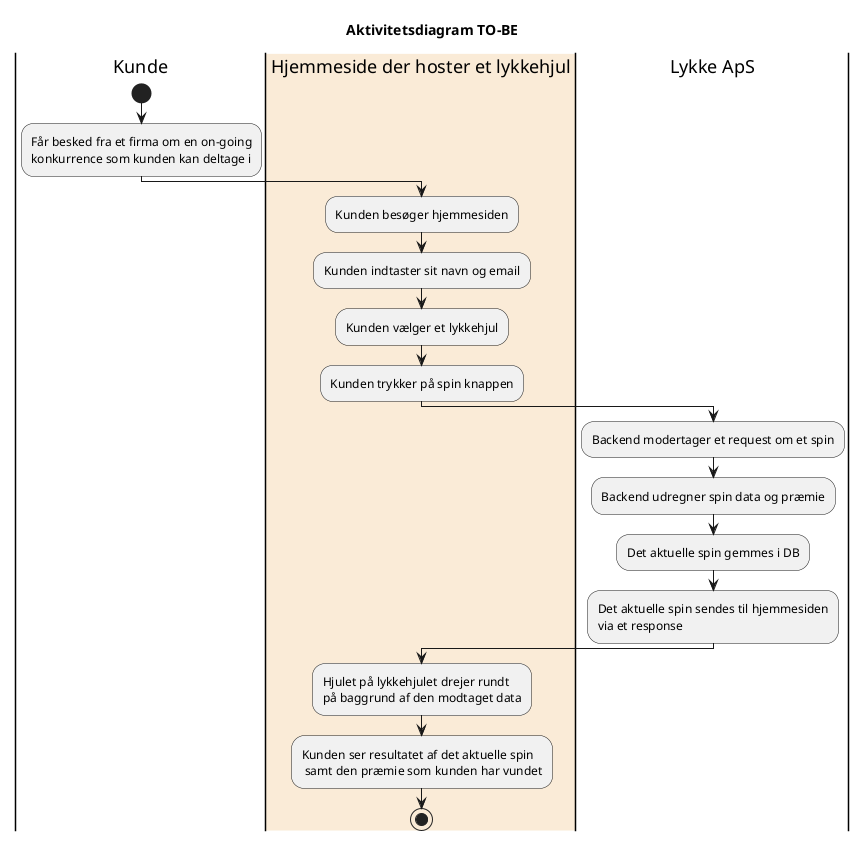 @startuml
Title Aktivitetsdiagram TO-BE


|Kunde|
start
:Får besked fra et firma om en on-going
konkurrence som kunden kan deltage i;

|#AntiqueWhite|Hjemmeside der hoster et lykkehjul|
:Kunden besøger hjemmesiden;

:Kunden indtaster sit navn og email;

:Kunden vælger et lykkehjul;

:Kunden trykker på spin knappen;

|Lykke ApS|
:Backend modertager et request om et spin;

:Backend udregner spin data og præmie;

:Det aktuelle spin gemmes i DB;

:Det aktuelle spin sendes til hjemmesiden
via et response;

|#AntiqueWhite|Hjemmeside der hoster et lykkehjul|
:Hjulet på lykkehjulet drejer rundt
på baggrund af den modtaget data;

:Kunden ser resultatet af det aktuelle spin
 samt den præmie som kunden har vundet;
stop
@enduml
